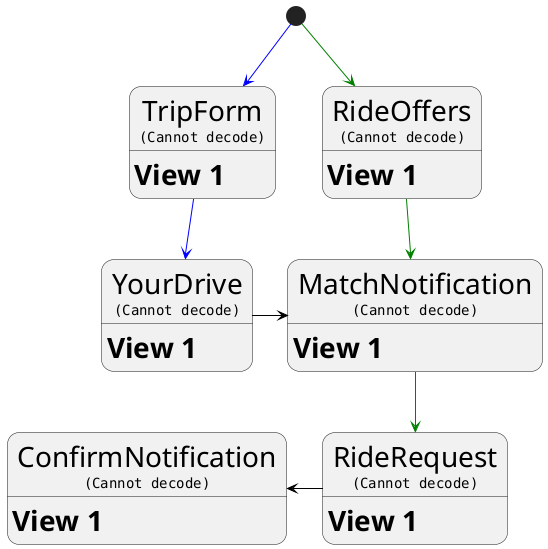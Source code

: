 @startuml

skinparam state {
  FontSize 28
  AttributeFontSize 28
  ArrowFontSize 24
}

state "YourDrive\n<img:YourDrive.png>" as YourDrive
YourDrive: <b>View 1</b>

state "TripForm\n<img:TripForm.png>" as TripForm
TripForm: <b>View 1</b>

state "RideOffers\n<img:RideOffers.png>" as RideOffers
RideOffers: <b>View 1</b>

state "RideRequest\n<img:RideRequest.png>" as RideRequest
RideRequest: <b>View 1</b>

state "MatchNotification\n<img:MatchNotification.png>" as MatchNotification
MatchNotification: <b>View 1</b>

state "ConfirmNotification\n<img:ConfirmNotification.png>" as ConfirmNotification
ConfirmNotification: <b>View 1</b>

[*] -[#green]> RideOffers
[*] -[#blue]-> TripForm
TripForm -[#blue]-> YourDrive

RideOffers -[#green]-> MatchNotification
YourDrive -[#black]> MatchNotification
MatchNotification -[#green]-> RideRequest

RideRequest -left[#black]-> ConfirmNotification

@enduml
